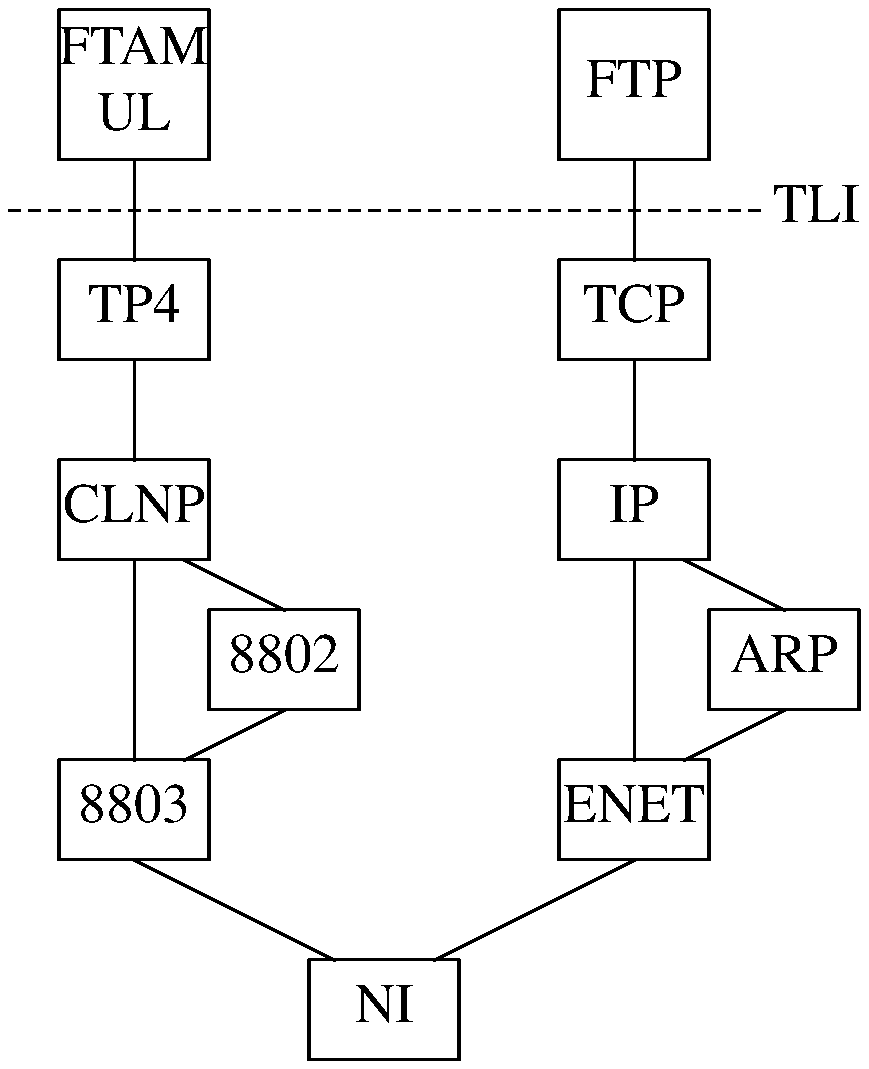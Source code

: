 .PS
.ps 20
## figure 11
B1:	box "NI"
##
B2:	box "8803" with .s at (B1.n.x-(boxwid+linewid), B1.n.y+lineht)
	line from B2.s to (B1.n.x-boxwid/3, B1.n.y)
B3:	box "CLNP" with .s at (B2.n.x, B2.n.y+(boxht+lineht))
B4:	box "8802" with .n at (B3.s.x+3*linewid/2, B3.s.y-lineht/2)
B5:	box "TP4" with .s at (B3.n.x, B3.n.y+lineht)
	line from B2.n to B3.s
	line from B4.n to (B3.s.x+boxwid/3, B3.s.y)
	line from B4.s to (B2.n.x+boxwid/3, B2.n.y)
	line from B3.n to B5.s
##
B6:	box "ENET" with .s at (B1.n.x+(boxwid+linewid), B1.n.y+lineht)
	line from B6.s to (B1.n.x+boxwid/3, B1.n.y)
B7:	box "IP" with .s at (B6.n.x, B6.n.y+(boxht+lineht))
B8:	box "ARP" with .n at (B7.s.x+3*linewid/2, B7.s.y-lineht/2)
B9:	box "TCP" with .s at (B7.n.x, B7.n.y+lineht)
	line from B6.n to B7.s
	line from B8.n to (B7.s.x+boxwid/3, B7.s.y)
	line from B8.s to (B6.n.x+boxwid/3, B6.n.y)
	line from B7.n to B9.s
##
	line from (B5.w.x-linewid/2, B5.n.y+lineht/2) \
	     to   (B9.e.x+linewid/2, B9.n.y+lineht/2) dashed
	move to (B9.e.x+linewid/2, B5.n.y+lineht/2); "\ TLI" ljust
##
B10:	box "FTAM" "" "UL" with .s at (B5.n.x, B5.n.y+lineht) height 3*boxht/2
	line from B5.n to B10.s
##
B11:	box "FTP" with .s at (B9.n.x, B9.n.y+lineht) height 3*boxht/2
	line from B9.n to B11.s
##
.PE

